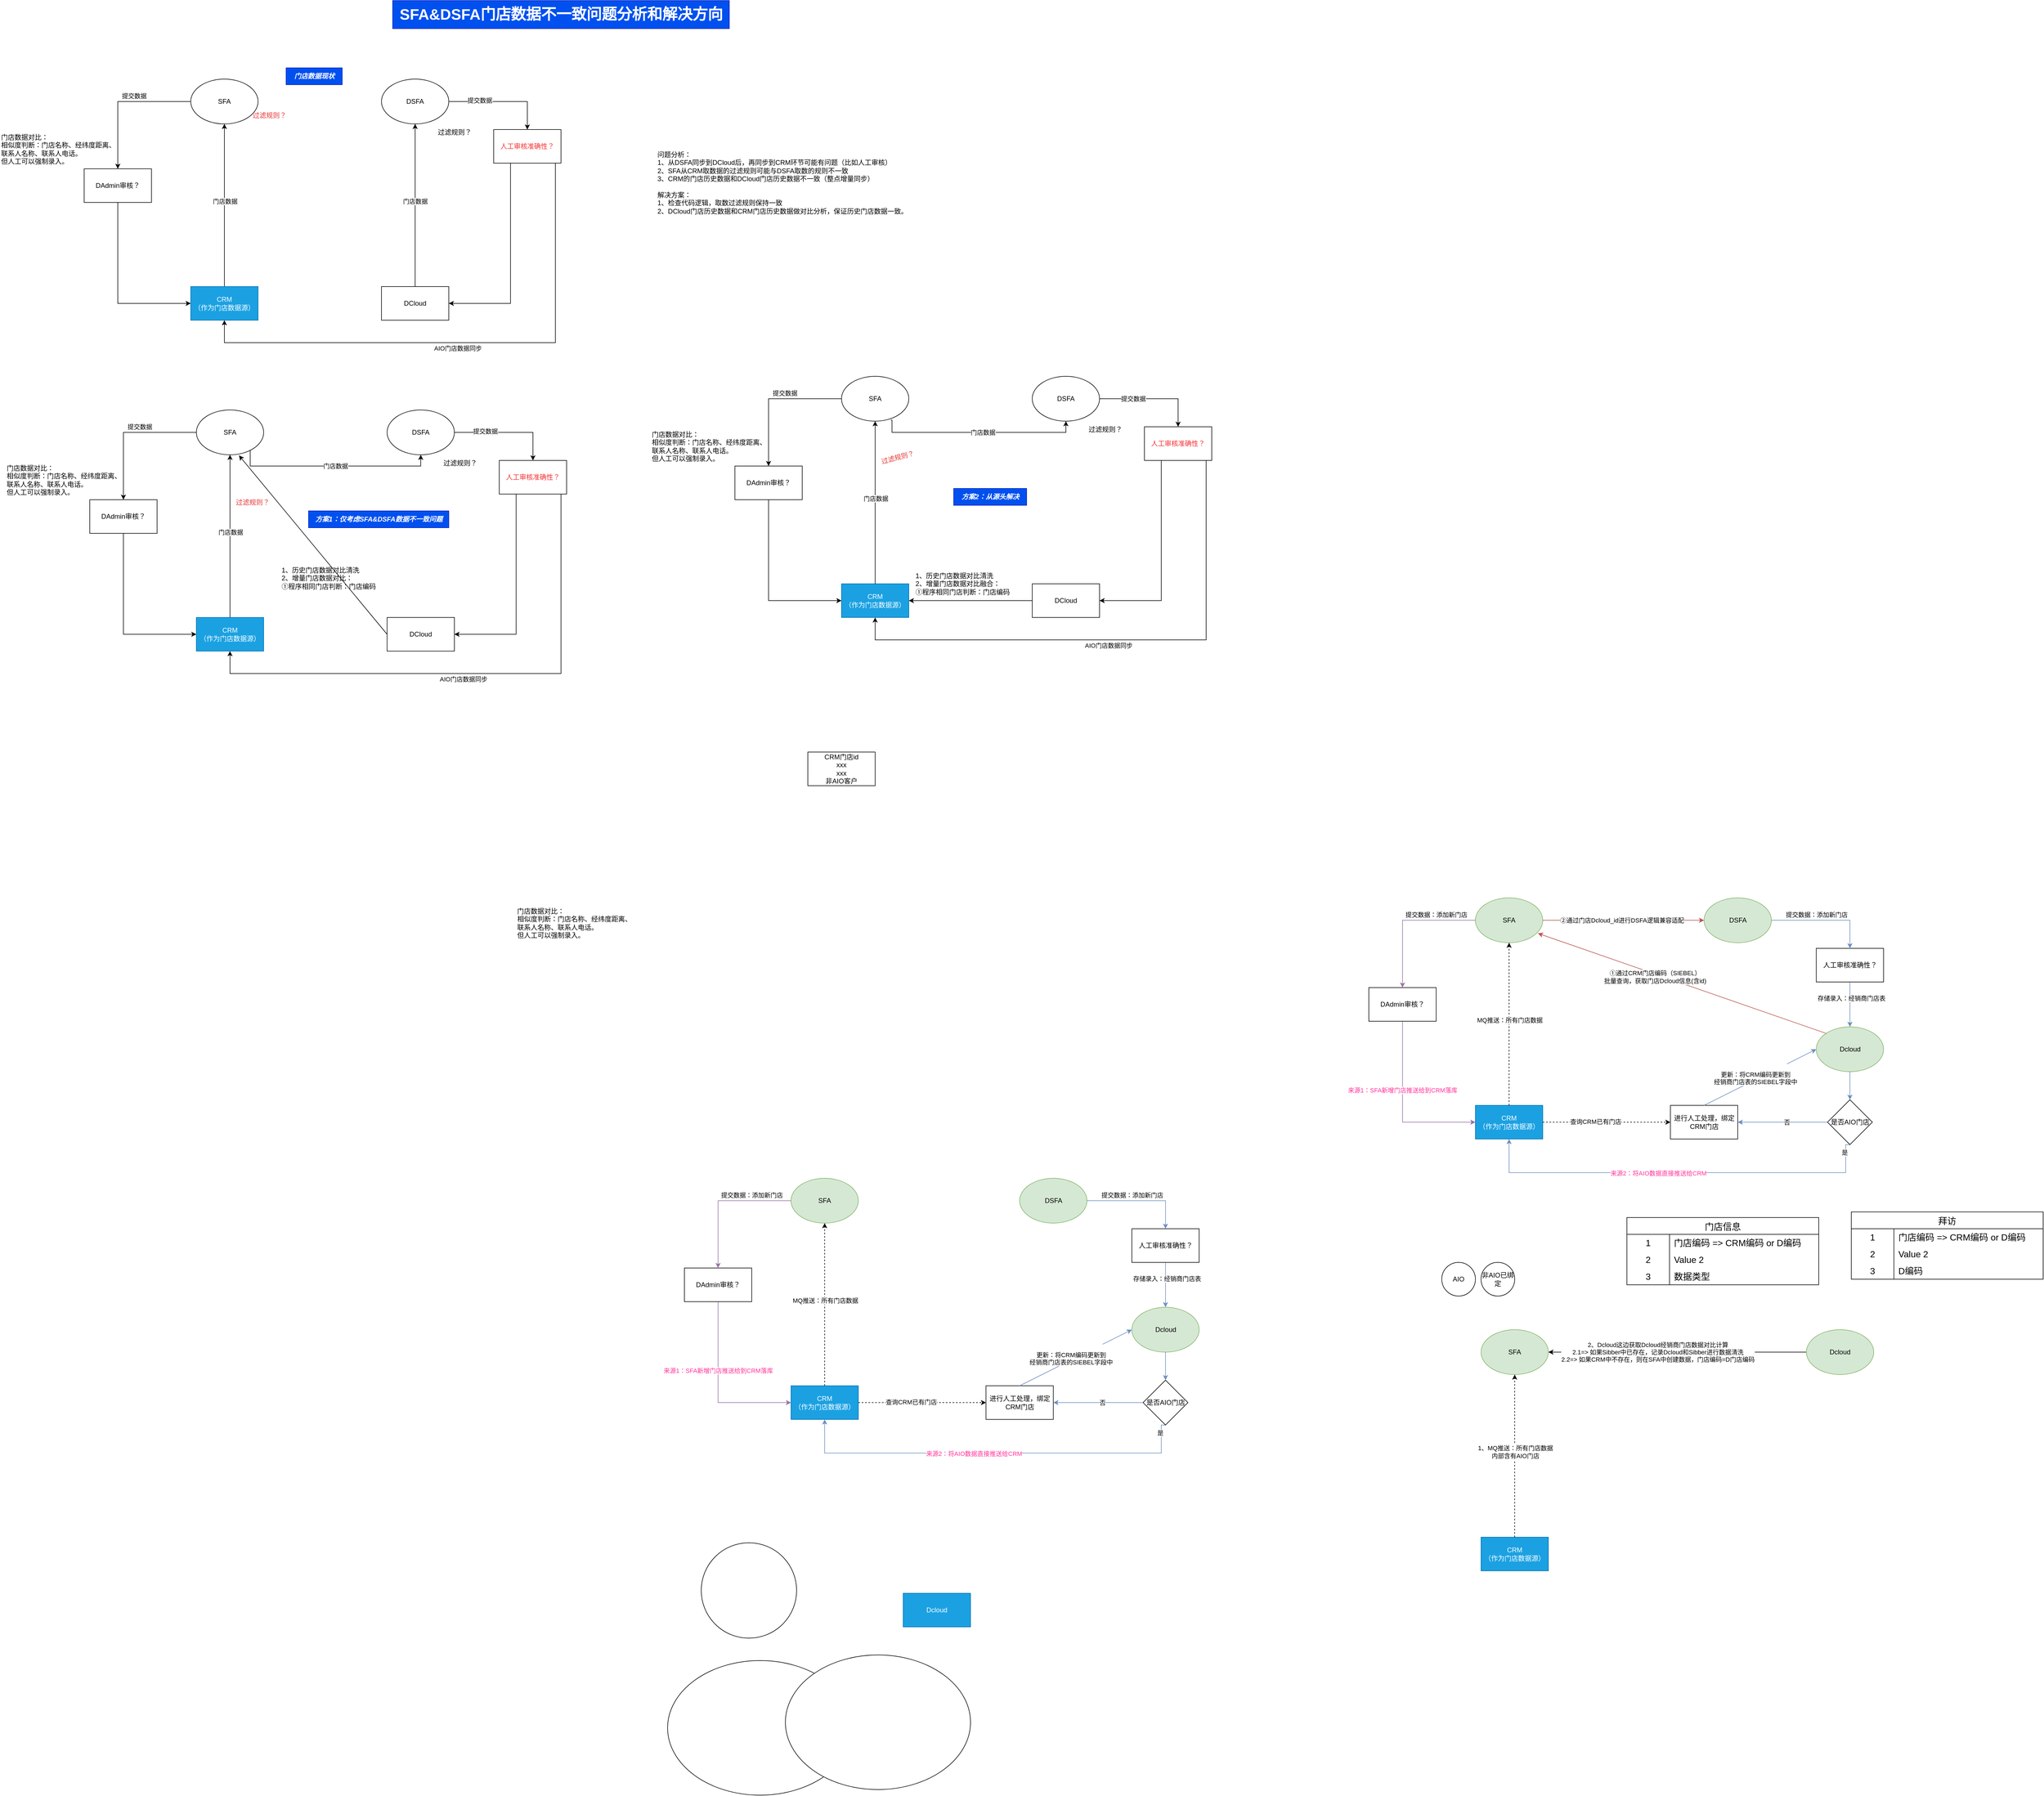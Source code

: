 <mxfile version="24.0.2" type="github">
  <diagram name="第 1 页" id="RO5kYW5fK8XiHU3vcQLe">
    <mxGraphModel dx="1488" dy="652" grid="1" gridSize="10" guides="1" tooltips="1" connect="1" arrows="1" fold="1" page="0" pageScale="1" pageWidth="827" pageHeight="1169" math="0" shadow="0">
      <root>
        <mxCell id="0" />
        <mxCell id="1" parent="0" />
        <mxCell id="vKrL2neQ8UD7JmGcQ8LC-5" style="edgeStyle=orthogonalEdgeStyle;rounded=0;orthogonalLoop=1;jettySize=auto;html=1;exitX=0.5;exitY=0;exitDx=0;exitDy=0;entryX=0.5;entryY=1;entryDx=0;entryDy=0;" parent="1" source="vKrL2neQ8UD7JmGcQ8LC-1" target="vKrL2neQ8UD7JmGcQ8LC-3" edge="1">
          <mxGeometry relative="1" as="geometry" />
        </mxCell>
        <mxCell id="vKrL2neQ8UD7JmGcQ8LC-6" value="门店数据" style="edgeLabel;html=1;align=center;verticalAlign=middle;resizable=0;points=[];" parent="vKrL2neQ8UD7JmGcQ8LC-5" vertex="1" connectable="0">
          <mxGeometry x="0.05" y="-1" relative="1" as="geometry">
            <mxPoint as="offset" />
          </mxGeometry>
        </mxCell>
        <mxCell id="vKrL2neQ8UD7JmGcQ8LC-1" value="CRM&lt;br&gt;（作为门店数据源）" style="rounded=0;whiteSpace=wrap;html=1;fillColor=#1ba1e2;strokeColor=#006EAF;fontColor=#ffffff;" parent="1" vertex="1">
          <mxGeometry x="290" y="630" width="120" height="60" as="geometry" />
        </mxCell>
        <mxCell id="vKrL2neQ8UD7JmGcQ8LC-7" style="edgeStyle=orthogonalEdgeStyle;rounded=0;orthogonalLoop=1;jettySize=auto;html=1;entryX=0.5;entryY=1;entryDx=0;entryDy=0;exitX=0.5;exitY=0;exitDx=0;exitDy=0;" parent="1" source="vKrL2neQ8UD7JmGcQ8LC-2" target="vKrL2neQ8UD7JmGcQ8LC-4" edge="1">
          <mxGeometry relative="1" as="geometry">
            <mxPoint x="300" y="400" as="sourcePoint" />
          </mxGeometry>
        </mxCell>
        <mxCell id="vKrL2neQ8UD7JmGcQ8LC-8" value="门店数据" style="edgeLabel;html=1;align=center;verticalAlign=middle;resizable=0;points=[];" parent="vKrL2neQ8UD7JmGcQ8LC-7" vertex="1" connectable="0">
          <mxGeometry x="0.05" relative="1" as="geometry">
            <mxPoint as="offset" />
          </mxGeometry>
        </mxCell>
        <mxCell id="vKrL2neQ8UD7JmGcQ8LC-2" value="DCloud" style="rounded=0;whiteSpace=wrap;html=1;" parent="1" vertex="1">
          <mxGeometry x="630" y="630" width="120" height="60" as="geometry" />
        </mxCell>
        <mxCell id="vKrL2neQ8UD7JmGcQ8LC-19" style="edgeStyle=orthogonalEdgeStyle;rounded=0;orthogonalLoop=1;jettySize=auto;html=1;exitX=0;exitY=0.5;exitDx=0;exitDy=0;entryX=0.5;entryY=0;entryDx=0;entryDy=0;" parent="1" source="vKrL2neQ8UD7JmGcQ8LC-3" target="vKrL2neQ8UD7JmGcQ8LC-18" edge="1">
          <mxGeometry relative="1" as="geometry" />
        </mxCell>
        <mxCell id="vKrL2neQ8UD7JmGcQ8LC-21" value="提交数据" style="edgeLabel;html=1;align=center;verticalAlign=middle;resizable=0;points=[];" parent="vKrL2neQ8UD7JmGcQ8LC-19" vertex="1" connectable="0">
          <mxGeometry x="0.024" y="-3" relative="1" as="geometry">
            <mxPoint x="27" y="-7" as="offset" />
          </mxGeometry>
        </mxCell>
        <mxCell id="vKrL2neQ8UD7JmGcQ8LC-3" value="SFA" style="ellipse;whiteSpace=wrap;html=1;" parent="1" vertex="1">
          <mxGeometry x="290" y="260" width="120" height="80" as="geometry" />
        </mxCell>
        <mxCell id="vKrL2neQ8UD7JmGcQ8LC-22" style="edgeStyle=orthogonalEdgeStyle;rounded=0;orthogonalLoop=1;jettySize=auto;html=1;exitX=1;exitY=0.5;exitDx=0;exitDy=0;entryX=0.5;entryY=0;entryDx=0;entryDy=0;" parent="1" source="vKrL2neQ8UD7JmGcQ8LC-4" target="vKrL2neQ8UD7JmGcQ8LC-15" edge="1">
          <mxGeometry relative="1" as="geometry" />
        </mxCell>
        <mxCell id="vKrL2neQ8UD7JmGcQ8LC-25" value="提交数据" style="edgeLabel;html=1;align=center;verticalAlign=middle;resizable=0;points=[];" parent="vKrL2neQ8UD7JmGcQ8LC-22" vertex="1" connectable="0">
          <mxGeometry x="-0.421" y="2" relative="1" as="geometry">
            <mxPoint as="offset" />
          </mxGeometry>
        </mxCell>
        <mxCell id="vKrL2neQ8UD7JmGcQ8LC-4" value="DSFA" style="ellipse;whiteSpace=wrap;html=1;" parent="1" vertex="1">
          <mxGeometry x="630" y="260" width="120" height="80" as="geometry" />
        </mxCell>
        <mxCell id="vKrL2neQ8UD7JmGcQ8LC-11" value="过滤规则？" style="text;html=1;align=center;verticalAlign=middle;resizable=0;points=[];autosize=1;strokeColor=none;fillColor=none;fontColor=#e63333;" parent="1" vertex="1">
          <mxGeometry x="390" y="310" width="80" height="30" as="geometry" />
        </mxCell>
        <mxCell id="vKrL2neQ8UD7JmGcQ8LC-13" value="过滤规则？" style="text;html=1;align=center;verticalAlign=middle;resizable=0;points=[];autosize=1;strokeColor=none;fillColor=none;" parent="1" vertex="1">
          <mxGeometry x="720" y="340" width="80" height="30" as="geometry" />
        </mxCell>
        <mxCell id="vKrL2neQ8UD7JmGcQ8LC-23" style="edgeStyle=orthogonalEdgeStyle;rounded=0;orthogonalLoop=1;jettySize=auto;html=1;exitX=0.25;exitY=1;exitDx=0;exitDy=0;entryX=1;entryY=0.5;entryDx=0;entryDy=0;" parent="1" source="vKrL2neQ8UD7JmGcQ8LC-15" target="vKrL2neQ8UD7JmGcQ8LC-2" edge="1">
          <mxGeometry relative="1" as="geometry" />
        </mxCell>
        <mxCell id="vKrL2neQ8UD7JmGcQ8LC-24" style="edgeStyle=orthogonalEdgeStyle;rounded=0;orthogonalLoop=1;jettySize=auto;html=1;exitX=0.5;exitY=1;exitDx=0;exitDy=0;entryX=0.5;entryY=1;entryDx=0;entryDy=0;" parent="1" source="vKrL2neQ8UD7JmGcQ8LC-15" target="vKrL2neQ8UD7JmGcQ8LC-1" edge="1">
          <mxGeometry relative="1" as="geometry">
            <Array as="points">
              <mxPoint x="940" y="730" />
              <mxPoint x="350" y="730" />
            </Array>
          </mxGeometry>
        </mxCell>
        <mxCell id="vKrL2neQ8UD7JmGcQ8LC-27" value="AIO门店数据同步" style="edgeLabel;html=1;align=center;verticalAlign=middle;resizable=0;points=[];" parent="vKrL2neQ8UD7JmGcQ8LC-24" vertex="1" connectable="0">
          <mxGeometry x="0.057" y="-1" relative="1" as="geometry">
            <mxPoint x="-16" y="11" as="offset" />
          </mxGeometry>
        </mxCell>
        <mxCell id="vKrL2neQ8UD7JmGcQ8LC-15" value="人工审核准确性？" style="rounded=0;whiteSpace=wrap;html=1;fontColor=#f42f2f;" parent="1" vertex="1">
          <mxGeometry x="830" y="350" width="120" height="60" as="geometry" />
        </mxCell>
        <mxCell id="vKrL2neQ8UD7JmGcQ8LC-20" style="edgeStyle=orthogonalEdgeStyle;rounded=0;orthogonalLoop=1;jettySize=auto;html=1;exitX=0.5;exitY=1;exitDx=0;exitDy=0;entryX=0;entryY=0.5;entryDx=0;entryDy=0;" parent="1" source="vKrL2neQ8UD7JmGcQ8LC-18" target="vKrL2neQ8UD7JmGcQ8LC-1" edge="1">
          <mxGeometry relative="1" as="geometry" />
        </mxCell>
        <mxCell id="vKrL2neQ8UD7JmGcQ8LC-18" value="DAdmin审核？" style="whiteSpace=wrap;html=1;" parent="1" vertex="1">
          <mxGeometry x="100" y="420" width="120" height="60" as="geometry" />
        </mxCell>
        <mxCell id="vKrL2neQ8UD7JmGcQ8LC-26" value="问题分析：&lt;br&gt;1、从DSFA同步到DCloud后，再同步到CRM环节可能有问题（比如人工审核）&lt;br&gt;2、SFA从CRM取数据的过滤规则可能与DSFA取数的规则不一致&lt;br&gt;3、CRM的门店历史数据和DCloud门店历史数据不一致（整点增量同步）&lt;br&gt;&lt;br&gt;解决方案：&lt;br&gt;1、检查代码逻辑，取数过滤规则保持一致&lt;br&gt;2、DCloud门店历史数据和CRM门店历史数据做对比分析，保证历史门店数据一致。" style="text;html=1;align=left;verticalAlign=middle;resizable=0;points=[];autosize=1;strokeColor=none;fillColor=none;" parent="1" vertex="1">
          <mxGeometry x="1120" y="380" width="470" height="130" as="geometry" />
        </mxCell>
        <mxCell id="vKrL2neQ8UD7JmGcQ8LC-31" value="门店数据对比：&lt;br&gt;相似度判断：门店名称、经纬度距离、&lt;br&gt;联系人名称、联系人电话。&lt;br&gt;但人工可以强制录入。" style="text;html=1;align=left;verticalAlign=middle;resizable=0;points=[];autosize=1;strokeColor=none;fillColor=none;" parent="1" vertex="1">
          <mxGeometry x="-50" y="350" width="230" height="70" as="geometry" />
        </mxCell>
        <mxCell id="vKrL2neQ8UD7JmGcQ8LC-77" style="edgeStyle=orthogonalEdgeStyle;rounded=0;orthogonalLoop=1;jettySize=auto;html=1;exitX=0.5;exitY=0;exitDx=0;exitDy=0;entryX=0.5;entryY=1;entryDx=0;entryDy=0;" parent="1" source="vKrL2neQ8UD7JmGcQ8LC-79" target="vKrL2neQ8UD7JmGcQ8LC-86" edge="1">
          <mxGeometry relative="1" as="geometry" />
        </mxCell>
        <mxCell id="vKrL2neQ8UD7JmGcQ8LC-78" value="门店数据" style="edgeLabel;html=1;align=center;verticalAlign=middle;resizable=0;points=[];" parent="vKrL2neQ8UD7JmGcQ8LC-77" vertex="1" connectable="0">
          <mxGeometry x="0.05" y="-1" relative="1" as="geometry">
            <mxPoint as="offset" />
          </mxGeometry>
        </mxCell>
        <mxCell id="vKrL2neQ8UD7JmGcQ8LC-79" value="CRM&lt;br&gt;（作为门店数据源）" style="rounded=0;whiteSpace=wrap;html=1;fillColor=#1ba1e2;strokeColor=#006EAF;fontColor=#ffffff;" parent="1" vertex="1">
          <mxGeometry x="300" y="1220" width="120" height="60" as="geometry" />
        </mxCell>
        <mxCell id="vKrL2neQ8UD7JmGcQ8LC-80" style="edgeStyle=orthogonalEdgeStyle;rounded=0;orthogonalLoop=1;jettySize=auto;html=1;entryX=0.5;entryY=1;entryDx=0;entryDy=0;exitX=1;exitY=1;exitDx=0;exitDy=0;" parent="1" source="vKrL2neQ8UD7JmGcQ8LC-86" target="vKrL2neQ8UD7JmGcQ8LC-89" edge="1">
          <mxGeometry relative="1" as="geometry">
            <mxPoint x="360" y="1010" as="sourcePoint" />
            <Array as="points">
              <mxPoint x="396" y="918" />
              <mxPoint x="396" y="950" />
              <mxPoint x="700" y="950" />
            </Array>
          </mxGeometry>
        </mxCell>
        <mxCell id="vKrL2neQ8UD7JmGcQ8LC-81" value="门店数据" style="edgeLabel;html=1;align=center;verticalAlign=middle;resizable=0;points=[];" parent="vKrL2neQ8UD7JmGcQ8LC-80" vertex="1" connectable="0">
          <mxGeometry x="0.05" relative="1" as="geometry">
            <mxPoint as="offset" />
          </mxGeometry>
        </mxCell>
        <mxCell id="vKrL2neQ8UD7JmGcQ8LC-82" style="rounded=0;orthogonalLoop=1;jettySize=auto;html=1;exitX=0;exitY=0.5;exitDx=0;exitDy=0;entryX=0.633;entryY=1.013;entryDx=0;entryDy=0;entryPerimeter=0;" parent="1" source="vKrL2neQ8UD7JmGcQ8LC-83" target="vKrL2neQ8UD7JmGcQ8LC-86" edge="1">
          <mxGeometry relative="1" as="geometry">
            <mxPoint x="420" y="1250" as="targetPoint" />
          </mxGeometry>
        </mxCell>
        <mxCell id="vKrL2neQ8UD7JmGcQ8LC-83" value="DCloud" style="rounded=0;whiteSpace=wrap;html=1;" parent="1" vertex="1">
          <mxGeometry x="640" y="1220" width="120" height="60" as="geometry" />
        </mxCell>
        <mxCell id="vKrL2neQ8UD7JmGcQ8LC-84" style="edgeStyle=orthogonalEdgeStyle;rounded=0;orthogonalLoop=1;jettySize=auto;html=1;exitX=0;exitY=0.5;exitDx=0;exitDy=0;entryX=0.5;entryY=0;entryDx=0;entryDy=0;" parent="1" source="vKrL2neQ8UD7JmGcQ8LC-86" target="vKrL2neQ8UD7JmGcQ8LC-97" edge="1">
          <mxGeometry relative="1" as="geometry" />
        </mxCell>
        <mxCell id="vKrL2neQ8UD7JmGcQ8LC-85" value="提交数据" style="edgeLabel;html=1;align=center;verticalAlign=middle;resizable=0;points=[];" parent="vKrL2neQ8UD7JmGcQ8LC-84" vertex="1" connectable="0">
          <mxGeometry x="0.024" y="-3" relative="1" as="geometry">
            <mxPoint x="27" y="-7" as="offset" />
          </mxGeometry>
        </mxCell>
        <mxCell id="vKrL2neQ8UD7JmGcQ8LC-86" value="SFA" style="ellipse;whiteSpace=wrap;html=1;" parent="1" vertex="1">
          <mxGeometry x="300" y="850" width="120" height="80" as="geometry" />
        </mxCell>
        <mxCell id="vKrL2neQ8UD7JmGcQ8LC-87" style="edgeStyle=orthogonalEdgeStyle;rounded=0;orthogonalLoop=1;jettySize=auto;html=1;exitX=1;exitY=0.5;exitDx=0;exitDy=0;entryX=0.5;entryY=0;entryDx=0;entryDy=0;" parent="1" source="vKrL2neQ8UD7JmGcQ8LC-89" target="vKrL2neQ8UD7JmGcQ8LC-95" edge="1">
          <mxGeometry relative="1" as="geometry" />
        </mxCell>
        <mxCell id="vKrL2neQ8UD7JmGcQ8LC-88" value="提交数据" style="edgeLabel;html=1;align=center;verticalAlign=middle;resizable=0;points=[];" parent="vKrL2neQ8UD7JmGcQ8LC-87" vertex="1" connectable="0">
          <mxGeometry x="-0.421" y="2" relative="1" as="geometry">
            <mxPoint as="offset" />
          </mxGeometry>
        </mxCell>
        <mxCell id="vKrL2neQ8UD7JmGcQ8LC-89" value="DSFA" style="ellipse;whiteSpace=wrap;html=1;" parent="1" vertex="1">
          <mxGeometry x="640" y="850" width="120" height="80" as="geometry" />
        </mxCell>
        <mxCell id="vKrL2neQ8UD7JmGcQ8LC-90" value="过滤规则？" style="text;html=1;align=center;verticalAlign=middle;resizable=0;points=[];autosize=1;strokeColor=none;fillColor=none;fontColor=#e63333;" parent="1" vertex="1">
          <mxGeometry x="360" y="1000" width="80" height="30" as="geometry" />
        </mxCell>
        <mxCell id="vKrL2neQ8UD7JmGcQ8LC-91" value="过滤规则？" style="text;html=1;align=center;verticalAlign=middle;resizable=0;points=[];autosize=1;strokeColor=none;fillColor=none;" parent="1" vertex="1">
          <mxGeometry x="730" y="930" width="80" height="30" as="geometry" />
        </mxCell>
        <mxCell id="vKrL2neQ8UD7JmGcQ8LC-92" style="edgeStyle=orthogonalEdgeStyle;rounded=0;orthogonalLoop=1;jettySize=auto;html=1;exitX=0.25;exitY=1;exitDx=0;exitDy=0;entryX=1;entryY=0.5;entryDx=0;entryDy=0;" parent="1" source="vKrL2neQ8UD7JmGcQ8LC-95" target="vKrL2neQ8UD7JmGcQ8LC-83" edge="1">
          <mxGeometry relative="1" as="geometry" />
        </mxCell>
        <mxCell id="vKrL2neQ8UD7JmGcQ8LC-93" style="edgeStyle=orthogonalEdgeStyle;rounded=0;orthogonalLoop=1;jettySize=auto;html=1;exitX=0.5;exitY=1;exitDx=0;exitDy=0;entryX=0.5;entryY=1;entryDx=0;entryDy=0;" parent="1" source="vKrL2neQ8UD7JmGcQ8LC-95" target="vKrL2neQ8UD7JmGcQ8LC-79" edge="1">
          <mxGeometry relative="1" as="geometry">
            <Array as="points">
              <mxPoint x="950" y="1320" />
              <mxPoint x="360" y="1320" />
            </Array>
          </mxGeometry>
        </mxCell>
        <mxCell id="vKrL2neQ8UD7JmGcQ8LC-94" value="AIO门店数据同步" style="edgeLabel;html=1;align=center;verticalAlign=middle;resizable=0;points=[];" parent="vKrL2neQ8UD7JmGcQ8LC-93" vertex="1" connectable="0">
          <mxGeometry x="0.057" y="-1" relative="1" as="geometry">
            <mxPoint x="-16" y="11" as="offset" />
          </mxGeometry>
        </mxCell>
        <mxCell id="vKrL2neQ8UD7JmGcQ8LC-95" value="人工审核准确性？" style="rounded=0;whiteSpace=wrap;html=1;fontColor=#f42f2f;" parent="1" vertex="1">
          <mxGeometry x="840" y="940" width="120" height="60" as="geometry" />
        </mxCell>
        <mxCell id="vKrL2neQ8UD7JmGcQ8LC-96" style="edgeStyle=orthogonalEdgeStyle;rounded=0;orthogonalLoop=1;jettySize=auto;html=1;exitX=0.5;exitY=1;exitDx=0;exitDy=0;entryX=0;entryY=0.5;entryDx=0;entryDy=0;" parent="1" source="vKrL2neQ8UD7JmGcQ8LC-97" target="vKrL2neQ8UD7JmGcQ8LC-79" edge="1">
          <mxGeometry relative="1" as="geometry" />
        </mxCell>
        <mxCell id="vKrL2neQ8UD7JmGcQ8LC-97" value="DAdmin审核？" style="whiteSpace=wrap;html=1;" parent="1" vertex="1">
          <mxGeometry x="110" y="1010" width="120" height="60" as="geometry" />
        </mxCell>
        <mxCell id="vKrL2neQ8UD7JmGcQ8LC-98" value="1、历史门店数据对比清洗&lt;br&gt;2、增量门店数据对比：&lt;br&gt;①程序相同门店判断：门店编码" style="text;html=1;align=left;verticalAlign=middle;resizable=0;points=[];autosize=1;strokeColor=none;fillColor=none;" parent="1" vertex="1">
          <mxGeometry x="450" y="1120" width="190" height="60" as="geometry" />
        </mxCell>
        <mxCell id="vKrL2neQ8UD7JmGcQ8LC-99" value="门店数据对比：&lt;br&gt;相似度判断：门店名称、经纬度距离、&lt;br&gt;联系人名称、联系人电话。&lt;br&gt;但人工可以强制录入。" style="text;html=1;align=left;verticalAlign=middle;resizable=0;points=[];autosize=1;strokeColor=none;fillColor=none;" parent="1" vertex="1">
          <mxGeometry x="-40" y="940" width="230" height="70" as="geometry" />
        </mxCell>
        <mxCell id="vKrL2neQ8UD7JmGcQ8LC-100" value="门店数据现状" style="text;html=1;align=center;verticalAlign=middle;resizable=0;points=[];autosize=1;strokeColor=#001DBC;fillColor=#0050ef;fontStyle=3;fontColor=#ffffff;" parent="1" vertex="1">
          <mxGeometry x="460" y="240" width="100" height="30" as="geometry" />
        </mxCell>
        <mxCell id="vKrL2neQ8UD7JmGcQ8LC-101" value="方案1：仅考虑SFA&amp;amp;DSFA数据不一致问题" style="text;html=1;align=center;verticalAlign=middle;resizable=0;points=[];autosize=1;strokeColor=#001DBC;fillColor=#0050ef;fontStyle=3;fontColor=#ffffff;" parent="1" vertex="1">
          <mxGeometry x="500" y="1030" width="250" height="30" as="geometry" />
        </mxCell>
        <mxCell id="vKrL2neQ8UD7JmGcQ8LC-126" value="SFA&amp;amp;DSFA门店数据不一致问题分析和解决方向" style="text;html=1;align=center;verticalAlign=middle;resizable=0;points=[];autosize=1;strokeColor=#001DBC;fillColor=#0050ef;fontStyle=1;fontSize=27;fontColor=#ffffff;" parent="1" vertex="1">
          <mxGeometry x="650" y="120" width="600" height="50" as="geometry" />
        </mxCell>
        <mxCell id="QUmFPTkLFgNITAHP_qqm-2" value="" style="group" parent="1" vertex="1" connectable="0">
          <mxGeometry x="1110" y="790" width="1000" height="890" as="geometry" />
        </mxCell>
        <mxCell id="vKrL2neQ8UD7JmGcQ8LC-104" value="CRM&lt;br&gt;（作为门店数据源）" style="rounded=0;whiteSpace=wrap;html=1;fillColor=#1ba1e2;strokeColor=#006EAF;fontColor=#ffffff;" parent="QUmFPTkLFgNITAHP_qqm-2" vertex="1">
          <mxGeometry x="340" y="370" width="120" height="60" as="geometry" />
        </mxCell>
        <mxCell id="vKrL2neQ8UD7JmGcQ8LC-107" style="rounded=0;orthogonalLoop=1;jettySize=auto;html=1;exitX=0;exitY=0.5;exitDx=0;exitDy=0;entryX=1;entryY=0.5;entryDx=0;entryDy=0;" parent="QUmFPTkLFgNITAHP_qqm-2" source="vKrL2neQ8UD7JmGcQ8LC-108" target="vKrL2neQ8UD7JmGcQ8LC-104" edge="1">
          <mxGeometry relative="1" as="geometry">
            <mxPoint x="460" y="400" as="targetPoint" />
          </mxGeometry>
        </mxCell>
        <mxCell id="vKrL2neQ8UD7JmGcQ8LC-108" value="DCloud" style="rounded=0;whiteSpace=wrap;html=1;" parent="QUmFPTkLFgNITAHP_qqm-2" vertex="1">
          <mxGeometry x="680" y="370" width="120" height="60" as="geometry" />
        </mxCell>
        <mxCell id="vKrL2neQ8UD7JmGcQ8LC-111" value="SFA" style="ellipse;whiteSpace=wrap;html=1;" parent="QUmFPTkLFgNITAHP_qqm-2" vertex="1">
          <mxGeometry x="340" width="120" height="80" as="geometry" />
        </mxCell>
        <mxCell id="vKrL2neQ8UD7JmGcQ8LC-102" style="edgeStyle=orthogonalEdgeStyle;rounded=0;orthogonalLoop=1;jettySize=auto;html=1;exitX=0.5;exitY=0;exitDx=0;exitDy=0;entryX=0.5;entryY=1;entryDx=0;entryDy=0;" parent="QUmFPTkLFgNITAHP_qqm-2" source="vKrL2neQ8UD7JmGcQ8LC-104" target="vKrL2neQ8UD7JmGcQ8LC-111" edge="1">
          <mxGeometry relative="1" as="geometry" />
        </mxCell>
        <mxCell id="vKrL2neQ8UD7JmGcQ8LC-103" value="门店数据" style="edgeLabel;html=1;align=center;verticalAlign=middle;resizable=0;points=[];" parent="vKrL2neQ8UD7JmGcQ8LC-102" vertex="1" connectable="0">
          <mxGeometry x="0.05" y="-1" relative="1" as="geometry">
            <mxPoint as="offset" />
          </mxGeometry>
        </mxCell>
        <mxCell id="vKrL2neQ8UD7JmGcQ8LC-114" value="DSFA" style="ellipse;whiteSpace=wrap;html=1;" parent="QUmFPTkLFgNITAHP_qqm-2" vertex="1">
          <mxGeometry x="680" width="120" height="80" as="geometry" />
        </mxCell>
        <mxCell id="vKrL2neQ8UD7JmGcQ8LC-105" style="edgeStyle=orthogonalEdgeStyle;rounded=0;orthogonalLoop=1;jettySize=auto;html=1;entryX=0.5;entryY=1;entryDx=0;entryDy=0;exitX=0.733;exitY=0.975;exitDx=0;exitDy=0;exitPerimeter=0;" parent="QUmFPTkLFgNITAHP_qqm-2" source="vKrL2neQ8UD7JmGcQ8LC-111" target="vKrL2neQ8UD7JmGcQ8LC-114" edge="1">
          <mxGeometry relative="1" as="geometry">
            <mxPoint x="400" y="160" as="sourcePoint" />
            <Array as="points">
              <mxPoint x="430" y="78" />
              <mxPoint x="430" y="100" />
              <mxPoint x="740" y="100" />
            </Array>
          </mxGeometry>
        </mxCell>
        <mxCell id="vKrL2neQ8UD7JmGcQ8LC-106" value="门店数据" style="edgeLabel;html=1;align=center;verticalAlign=middle;resizable=0;points=[];" parent="vKrL2neQ8UD7JmGcQ8LC-105" vertex="1" connectable="0">
          <mxGeometry x="0.05" relative="1" as="geometry">
            <mxPoint as="offset" />
          </mxGeometry>
        </mxCell>
        <mxCell id="vKrL2neQ8UD7JmGcQ8LC-115" value="过滤规则？" style="text;html=1;align=center;verticalAlign=middle;resizable=0;points=[];autosize=1;strokeColor=none;fillColor=none;fontColor=#e63333;rotation=-15;" parent="QUmFPTkLFgNITAHP_qqm-2" vertex="1">
          <mxGeometry x="400" y="130" width="80" height="30" as="geometry" />
        </mxCell>
        <mxCell id="vKrL2neQ8UD7JmGcQ8LC-116" value="过滤规则？" style="text;html=1;align=center;verticalAlign=middle;resizable=0;points=[];autosize=1;strokeColor=none;fillColor=none;" parent="QUmFPTkLFgNITAHP_qqm-2" vertex="1">
          <mxGeometry x="770" y="80" width="80" height="30" as="geometry" />
        </mxCell>
        <mxCell id="vKrL2neQ8UD7JmGcQ8LC-117" style="edgeStyle=orthogonalEdgeStyle;rounded=0;orthogonalLoop=1;jettySize=auto;html=1;exitX=0.25;exitY=1;exitDx=0;exitDy=0;entryX=1;entryY=0.5;entryDx=0;entryDy=0;" parent="QUmFPTkLFgNITAHP_qqm-2" source="vKrL2neQ8UD7JmGcQ8LC-120" target="vKrL2neQ8UD7JmGcQ8LC-108" edge="1">
          <mxGeometry relative="1" as="geometry" />
        </mxCell>
        <mxCell id="vKrL2neQ8UD7JmGcQ8LC-118" style="edgeStyle=orthogonalEdgeStyle;rounded=0;orthogonalLoop=1;jettySize=auto;html=1;exitX=0.5;exitY=1;exitDx=0;exitDy=0;entryX=0.5;entryY=1;entryDx=0;entryDy=0;" parent="QUmFPTkLFgNITAHP_qqm-2" source="vKrL2neQ8UD7JmGcQ8LC-120" target="vKrL2neQ8UD7JmGcQ8LC-104" edge="1">
          <mxGeometry relative="1" as="geometry">
            <Array as="points">
              <mxPoint x="990" y="470" />
              <mxPoint x="400" y="470" />
            </Array>
          </mxGeometry>
        </mxCell>
        <mxCell id="vKrL2neQ8UD7JmGcQ8LC-119" value="AIO门店数据同步" style="edgeLabel;html=1;align=center;verticalAlign=middle;resizable=0;points=[];" parent="vKrL2neQ8UD7JmGcQ8LC-118" vertex="1" connectable="0">
          <mxGeometry x="0.057" y="-1" relative="1" as="geometry">
            <mxPoint x="-16" y="11" as="offset" />
          </mxGeometry>
        </mxCell>
        <mxCell id="vKrL2neQ8UD7JmGcQ8LC-120" value="人工审核准确性？" style="rounded=0;whiteSpace=wrap;html=1;fontColor=#f42f2f;" parent="QUmFPTkLFgNITAHP_qqm-2" vertex="1">
          <mxGeometry x="880" y="90" width="120" height="60" as="geometry" />
        </mxCell>
        <mxCell id="vKrL2neQ8UD7JmGcQ8LC-112" style="edgeStyle=orthogonalEdgeStyle;rounded=0;orthogonalLoop=1;jettySize=auto;html=1;exitX=1;exitY=0.5;exitDx=0;exitDy=0;entryX=0.5;entryY=0;entryDx=0;entryDy=0;" parent="QUmFPTkLFgNITAHP_qqm-2" source="vKrL2neQ8UD7JmGcQ8LC-114" target="vKrL2neQ8UD7JmGcQ8LC-120" edge="1">
          <mxGeometry relative="1" as="geometry" />
        </mxCell>
        <mxCell id="vKrL2neQ8UD7JmGcQ8LC-113" value="提交数据" style="edgeLabel;html=1;align=center;verticalAlign=middle;resizable=0;points=[];" parent="vKrL2neQ8UD7JmGcQ8LC-112" vertex="1" connectable="0">
          <mxGeometry x="-0.421" y="2" relative="1" as="geometry">
            <mxPoint x="5" y="2" as="offset" />
          </mxGeometry>
        </mxCell>
        <mxCell id="vKrL2neQ8UD7JmGcQ8LC-121" style="edgeStyle=orthogonalEdgeStyle;rounded=0;orthogonalLoop=1;jettySize=auto;html=1;exitX=0.5;exitY=1;exitDx=0;exitDy=0;entryX=0;entryY=0.5;entryDx=0;entryDy=0;" parent="QUmFPTkLFgNITAHP_qqm-2" source="vKrL2neQ8UD7JmGcQ8LC-122" target="vKrL2neQ8UD7JmGcQ8LC-104" edge="1">
          <mxGeometry relative="1" as="geometry" />
        </mxCell>
        <mxCell id="vKrL2neQ8UD7JmGcQ8LC-122" value="DAdmin审核？" style="whiteSpace=wrap;html=1;" parent="QUmFPTkLFgNITAHP_qqm-2" vertex="1">
          <mxGeometry x="150" y="160" width="120" height="60" as="geometry" />
        </mxCell>
        <mxCell id="vKrL2neQ8UD7JmGcQ8LC-109" style="edgeStyle=orthogonalEdgeStyle;rounded=0;orthogonalLoop=1;jettySize=auto;html=1;exitX=0;exitY=0.5;exitDx=0;exitDy=0;entryX=0.5;entryY=0;entryDx=0;entryDy=0;" parent="QUmFPTkLFgNITAHP_qqm-2" source="vKrL2neQ8UD7JmGcQ8LC-111" target="vKrL2neQ8UD7JmGcQ8LC-122" edge="1">
          <mxGeometry relative="1" as="geometry" />
        </mxCell>
        <mxCell id="vKrL2neQ8UD7JmGcQ8LC-110" value="提交数据" style="edgeLabel;html=1;align=center;verticalAlign=middle;resizable=0;points=[];" parent="vKrL2neQ8UD7JmGcQ8LC-109" vertex="1" connectable="0">
          <mxGeometry x="0.024" y="-3" relative="1" as="geometry">
            <mxPoint x="27" y="-7" as="offset" />
          </mxGeometry>
        </mxCell>
        <mxCell id="vKrL2neQ8UD7JmGcQ8LC-123" value="1、历史门店数据对比清洗&lt;br&gt;2、增量门店数据对比融合：&lt;br&gt;①程序相同门店判断：门店编码" style="text;html=1;align=left;verticalAlign=middle;resizable=0;points=[];autosize=1;strokeColor=none;fillColor=none;" parent="QUmFPTkLFgNITAHP_qqm-2" vertex="1">
          <mxGeometry x="470" y="340" width="190" height="60" as="geometry" />
        </mxCell>
        <mxCell id="vKrL2neQ8UD7JmGcQ8LC-124" value="门店数据对比：&lt;br&gt;相似度判断：门店名称、经纬度距离、&lt;br&gt;联系人名称、联系人电话。&lt;br&gt;但人工可以强制录入。" style="text;html=1;align=left;verticalAlign=middle;resizable=0;points=[];autosize=1;strokeColor=none;fillColor=none;" parent="QUmFPTkLFgNITAHP_qqm-2" vertex="1">
          <mxGeometry y="90" width="230" height="70" as="geometry" />
        </mxCell>
        <mxCell id="vKrL2neQ8UD7JmGcQ8LC-125" value="方案2：从源头解决" style="text;html=1;align=center;verticalAlign=middle;resizable=0;points=[];autosize=1;strokeColor=#001DBC;fillColor=#0050ef;fontStyle=3;fontColor=#ffffff;" parent="QUmFPTkLFgNITAHP_qqm-2" vertex="1">
          <mxGeometry x="540" y="200" width="130" height="30" as="geometry" />
        </mxCell>
        <mxCell id="QUmFPTkLFgNITAHP_qqm-69" value="CRM门店id&lt;br&gt;xxx&lt;br&gt;xxx&lt;br&gt;非AIO客户" style="rounded=0;whiteSpace=wrap;html=1;" parent="QUmFPTkLFgNITAHP_qqm-2" vertex="1">
          <mxGeometry x="280" y="670" width="120" height="60" as="geometry" />
        </mxCell>
        <mxCell id="QUmFPTkLFgNITAHP_qqm-26" value="门店数据对比：&lt;br&gt;相似度判断：门店名称、经纬度距离、&lt;br&gt;联系人名称、联系人电话。&lt;br&gt;但人工可以强制录入。" style="text;html=1;align=left;verticalAlign=middle;resizable=0;points=[];autosize=1;strokeColor=none;fillColor=none;" parent="1" vertex="1">
          <mxGeometry x="870" y="1730" width="230" height="70" as="geometry" />
        </mxCell>
        <mxCell id="QUmFPTkLFgNITAHP_qqm-81" value="" style="group" parent="1" vertex="1" connectable="0">
          <mxGeometry x="2390" y="1720" width="917.55" height="490" as="geometry" />
        </mxCell>
        <mxCell id="QUmFPTkLFgNITAHP_qqm-4" value="CRM&lt;br&gt;（作为门店数据源）" style="rounded=0;whiteSpace=wrap;html=1;fillColor=#1ba1e2;strokeColor=#006EAF;fontColor=#ffffff;" parent="QUmFPTkLFgNITAHP_qqm-81" vertex="1">
          <mxGeometry x="190" y="370" width="120" height="60" as="geometry" />
        </mxCell>
        <mxCell id="QUmFPTkLFgNITAHP_qqm-7" value="SFA" style="ellipse;whiteSpace=wrap;html=1;fillColor=#d5e8d4;strokeColor=#82b366;" parent="QUmFPTkLFgNITAHP_qqm-81" vertex="1">
          <mxGeometry x="190" width="120" height="80" as="geometry" />
        </mxCell>
        <mxCell id="QUmFPTkLFgNITAHP_qqm-8" style="edgeStyle=orthogonalEdgeStyle;rounded=0;orthogonalLoop=1;jettySize=auto;html=1;exitX=0.5;exitY=0;exitDx=0;exitDy=0;entryX=0.5;entryY=1;entryDx=0;entryDy=0;dashed=1;" parent="QUmFPTkLFgNITAHP_qqm-81" source="QUmFPTkLFgNITAHP_qqm-4" target="QUmFPTkLFgNITAHP_qqm-7" edge="1">
          <mxGeometry relative="1" as="geometry" />
        </mxCell>
        <mxCell id="QUmFPTkLFgNITAHP_qqm-9" value="MQ推送：所有门店数据" style="edgeLabel;html=1;align=center;verticalAlign=middle;resizable=0;points=[];" parent="QUmFPTkLFgNITAHP_qqm-8" vertex="1" connectable="0">
          <mxGeometry x="0.05" y="-1" relative="1" as="geometry">
            <mxPoint as="offset" />
          </mxGeometry>
        </mxCell>
        <mxCell id="QUmFPTkLFgNITAHP_qqm-10" value="DSFA" style="ellipse;whiteSpace=wrap;html=1;fillColor=#d5e8d4;strokeColor=#82b366;" parent="QUmFPTkLFgNITAHP_qqm-81" vertex="1">
          <mxGeometry x="597.55" width="120" height="80" as="geometry" />
        </mxCell>
        <mxCell id="QUmFPTkLFgNITAHP_qqm-79" style="edgeStyle=orthogonalEdgeStyle;rounded=0;orthogonalLoop=1;jettySize=auto;html=1;exitX=1;exitY=0.5;exitDx=0;exitDy=0;entryX=0;entryY=0.5;entryDx=0;entryDy=0;fillColor=#f8cecc;strokeColor=#b85450;" parent="QUmFPTkLFgNITAHP_qqm-81" source="QUmFPTkLFgNITAHP_qqm-7" target="QUmFPTkLFgNITAHP_qqm-10" edge="1">
          <mxGeometry relative="1" as="geometry" />
        </mxCell>
        <mxCell id="QUmFPTkLFgNITAHP_qqm-80" value="②通过门店Dcloud_id进行DSFA逻辑兼容适配" style="edgeLabel;html=1;align=center;verticalAlign=middle;resizable=0;points=[];" parent="QUmFPTkLFgNITAHP_qqm-79" vertex="1" connectable="0">
          <mxGeometry x="-0.336" y="1" relative="1" as="geometry">
            <mxPoint x="45" y="1" as="offset" />
          </mxGeometry>
        </mxCell>
        <mxCell id="QUmFPTkLFgNITAHP_qqm-38" style="edgeStyle=orthogonalEdgeStyle;rounded=0;orthogonalLoop=1;jettySize=auto;html=1;exitX=0.5;exitY=1;exitDx=0;exitDy=0;entryX=0.5;entryY=0;entryDx=0;entryDy=0;fontColor=#000000;fillColor=#dae8fc;strokeColor=#6c8ebf;" parent="QUmFPTkLFgNITAHP_qqm-81" source="QUmFPTkLFgNITAHP_qqm-18" edge="1">
          <mxGeometry relative="1" as="geometry">
            <mxPoint x="857.55" y="230" as="targetPoint" />
          </mxGeometry>
        </mxCell>
        <mxCell id="QUmFPTkLFgNITAHP_qqm-50" value="存储录入：经销商门店表" style="edgeLabel;html=1;align=center;verticalAlign=middle;resizable=0;points=[];" parent="QUmFPTkLFgNITAHP_qqm-38" vertex="1" connectable="0">
          <mxGeometry x="-0.292" y="2" relative="1" as="geometry">
            <mxPoint as="offset" />
          </mxGeometry>
        </mxCell>
        <mxCell id="QUmFPTkLFgNITAHP_qqm-18" value="人工审核准确性？" style="rounded=0;whiteSpace=wrap;html=1;fontColor=#000000;" parent="QUmFPTkLFgNITAHP_qqm-81" vertex="1">
          <mxGeometry x="797.55" y="90" width="120" height="60" as="geometry" />
        </mxCell>
        <mxCell id="QUmFPTkLFgNITAHP_qqm-19" style="edgeStyle=orthogonalEdgeStyle;rounded=0;orthogonalLoop=1;jettySize=auto;html=1;exitX=1;exitY=0.5;exitDx=0;exitDy=0;entryX=0.5;entryY=0;entryDx=0;entryDy=0;fontColor=#000000;fillColor=#dae8fc;strokeColor=#6c8ebf;" parent="QUmFPTkLFgNITAHP_qqm-81" source="QUmFPTkLFgNITAHP_qqm-10" target="QUmFPTkLFgNITAHP_qqm-18" edge="1">
          <mxGeometry relative="1" as="geometry" />
        </mxCell>
        <mxCell id="QUmFPTkLFgNITAHP_qqm-20" value="提交数据：添加新门店" style="edgeLabel;html=1;align=center;verticalAlign=middle;resizable=0;points=[];fontColor=#000000;" parent="QUmFPTkLFgNITAHP_qqm-19" vertex="1" connectable="0">
          <mxGeometry x="-0.421" y="2" relative="1" as="geometry">
            <mxPoint x="25" y="-8" as="offset" />
          </mxGeometry>
        </mxCell>
        <mxCell id="QUmFPTkLFgNITAHP_qqm-21" style="edgeStyle=orthogonalEdgeStyle;rounded=0;orthogonalLoop=1;jettySize=auto;html=1;exitX=0.5;exitY=1;exitDx=0;exitDy=0;entryX=0;entryY=0.5;entryDx=0;entryDy=0;fillColor=#e1d5e7;strokeColor=#9673a6;" parent="QUmFPTkLFgNITAHP_qqm-81" source="QUmFPTkLFgNITAHP_qqm-22" target="QUmFPTkLFgNITAHP_qqm-4" edge="1">
          <mxGeometry relative="1" as="geometry" />
        </mxCell>
        <mxCell id="QUmFPTkLFgNITAHP_qqm-49" value="来源1：SFA新增门店推送给到CRM落库" style="edgeLabel;html=1;align=center;verticalAlign=middle;resizable=0;points=[];fontColor=#FF3399;" parent="QUmFPTkLFgNITAHP_qqm-21" vertex="1" connectable="0">
          <mxGeometry x="-0.207" relative="1" as="geometry">
            <mxPoint as="offset" />
          </mxGeometry>
        </mxCell>
        <mxCell id="QUmFPTkLFgNITAHP_qqm-22" value="DAdmin审核？" style="whiteSpace=wrap;html=1;" parent="QUmFPTkLFgNITAHP_qqm-81" vertex="1">
          <mxGeometry y="160" width="120" height="60" as="geometry" />
        </mxCell>
        <mxCell id="QUmFPTkLFgNITAHP_qqm-23" style="edgeStyle=orthogonalEdgeStyle;rounded=0;orthogonalLoop=1;jettySize=auto;html=1;exitX=0;exitY=0.5;exitDx=0;exitDy=0;entryX=0.5;entryY=0;entryDx=0;entryDy=0;fillColor=#e1d5e7;strokeColor=#9673a6;" parent="QUmFPTkLFgNITAHP_qqm-81" source="QUmFPTkLFgNITAHP_qqm-7" target="QUmFPTkLFgNITAHP_qqm-22" edge="1">
          <mxGeometry relative="1" as="geometry" />
        </mxCell>
        <mxCell id="QUmFPTkLFgNITAHP_qqm-28" value="提交数据：添加新门店" style="edgeLabel;html=1;align=center;verticalAlign=middle;resizable=0;points=[];" parent="QUmFPTkLFgNITAHP_qqm-23" vertex="1" connectable="0">
          <mxGeometry x="-0.34" relative="1" as="geometry">
            <mxPoint x="12" y="-10" as="offset" />
          </mxGeometry>
        </mxCell>
        <mxCell id="QUmFPTkLFgNITAHP_qqm-45" style="edgeStyle=orthogonalEdgeStyle;rounded=0;orthogonalLoop=1;jettySize=auto;html=1;exitX=0.5;exitY=1;exitDx=0;exitDy=0;entryX=0.5;entryY=1;entryDx=0;entryDy=0;fillColor=#dae8fc;strokeColor=#6c8ebf;" parent="QUmFPTkLFgNITAHP_qqm-81" source="QUmFPTkLFgNITAHP_qqm-31" target="QUmFPTkLFgNITAHP_qqm-4" edge="1">
          <mxGeometry relative="1" as="geometry">
            <Array as="points">
              <mxPoint x="850" y="490" />
              <mxPoint x="250" y="490" />
            </Array>
          </mxGeometry>
        </mxCell>
        <mxCell id="QUmFPTkLFgNITAHP_qqm-46" value="是" style="edgeLabel;html=1;align=center;verticalAlign=middle;resizable=0;points=[];" parent="QUmFPTkLFgNITAHP_qqm-45" vertex="1" connectable="0">
          <mxGeometry x="-0.94" y="-2" relative="1" as="geometry">
            <mxPoint as="offset" />
          </mxGeometry>
        </mxCell>
        <mxCell id="QUmFPTkLFgNITAHP_qqm-47" value="来源2：将AIO数据直接推送给CRM" style="edgeLabel;html=1;align=center;verticalAlign=middle;resizable=0;points=[];fontColor=#FF3399;" parent="QUmFPTkLFgNITAHP_qqm-45" vertex="1" connectable="0">
          <mxGeometry x="0.091" y="1" relative="1" as="geometry">
            <mxPoint as="offset" />
          </mxGeometry>
        </mxCell>
        <mxCell id="QUmFPTkLFgNITAHP_qqm-31" value="是否AIO门店" style="rhombus;whiteSpace=wrap;html=1;fontColor=#000000;rounded=0;" parent="QUmFPTkLFgNITAHP_qqm-81" vertex="1">
          <mxGeometry x="817.55" y="360" width="80" height="80" as="geometry" />
        </mxCell>
        <mxCell id="QUmFPTkLFgNITAHP_qqm-35" style="edgeStyle=orthogonalEdgeStyle;rounded=0;orthogonalLoop=1;jettySize=auto;html=1;exitX=0.5;exitY=1;exitDx=0;exitDy=0;fontColor=#000000;" parent="QUmFPTkLFgNITAHP_qqm-81" edge="1">
          <mxGeometry relative="1" as="geometry">
            <mxPoint x="857.55" y="290" as="sourcePoint" />
            <mxPoint x="857.55" y="290" as="targetPoint" />
          </mxGeometry>
        </mxCell>
        <mxCell id="QUmFPTkLFgNITAHP_qqm-36" value="进行人工处理，绑定CRM门店" style="whiteSpace=wrap;html=1;fontColor=#000000;rounded=0;" parent="QUmFPTkLFgNITAHP_qqm-81" vertex="1">
          <mxGeometry x="537.55" y="370" width="120" height="60" as="geometry" />
        </mxCell>
        <mxCell id="QUmFPTkLFgNITAHP_qqm-55" style="edgeStyle=orthogonalEdgeStyle;rounded=0;orthogonalLoop=1;jettySize=auto;html=1;exitX=1;exitY=0.5;exitDx=0;exitDy=0;entryX=0;entryY=0.5;entryDx=0;entryDy=0;dashed=1;" parent="QUmFPTkLFgNITAHP_qqm-81" source="QUmFPTkLFgNITAHP_qqm-4" target="QUmFPTkLFgNITAHP_qqm-36" edge="1">
          <mxGeometry relative="1" as="geometry" />
        </mxCell>
        <mxCell id="QUmFPTkLFgNITAHP_qqm-56" value="查询CRM已有门店" style="edgeLabel;html=1;align=center;verticalAlign=middle;resizable=0;points=[];" parent="QUmFPTkLFgNITAHP_qqm-55" vertex="1" connectable="0">
          <mxGeometry x="-0.178" y="1" relative="1" as="geometry">
            <mxPoint as="offset" />
          </mxGeometry>
        </mxCell>
        <mxCell id="QUmFPTkLFgNITAHP_qqm-37" value="" style="edgeStyle=orthogonalEdgeStyle;rounded=0;orthogonalLoop=1;jettySize=auto;html=1;fontColor=#000000;fillColor=#dae8fc;strokeColor=#6c8ebf;" parent="QUmFPTkLFgNITAHP_qqm-81" source="QUmFPTkLFgNITAHP_qqm-31" target="QUmFPTkLFgNITAHP_qqm-36" edge="1">
          <mxGeometry relative="1" as="geometry" />
        </mxCell>
        <mxCell id="QUmFPTkLFgNITAHP_qqm-41" value="否" style="edgeLabel;html=1;align=center;verticalAlign=middle;resizable=0;points=[];fontColor=#000000;" parent="QUmFPTkLFgNITAHP_qqm-37" vertex="1" connectable="0">
          <mxGeometry x="-0.299" y="-2" relative="1" as="geometry">
            <mxPoint x="-17" y="2" as="offset" />
          </mxGeometry>
        </mxCell>
        <mxCell id="QUmFPTkLFgNITAHP_qqm-72" value="Dcloud" style="ellipse;whiteSpace=wrap;html=1;fillColor=#d5e8d4;strokeColor=#82b366;" parent="QUmFPTkLFgNITAHP_qqm-81" vertex="1">
          <mxGeometry x="797.55" y="230" width="120" height="80" as="geometry" />
        </mxCell>
        <mxCell id="QUmFPTkLFgNITAHP_qqm-39" style="edgeStyle=orthogonalEdgeStyle;rounded=0;orthogonalLoop=1;jettySize=auto;html=1;exitX=0.5;exitY=1;exitDx=0;exitDy=0;entryX=0.5;entryY=0;entryDx=0;entryDy=0;fontColor=#000000;fillColor=#dae8fc;strokeColor=#6c8ebf;" parent="QUmFPTkLFgNITAHP_qqm-81" source="QUmFPTkLFgNITAHP_qqm-72" target="QUmFPTkLFgNITAHP_qqm-31" edge="1">
          <mxGeometry relative="1" as="geometry">
            <mxPoint x="857.55" y="290" as="sourcePoint" />
          </mxGeometry>
        </mxCell>
        <mxCell id="QUmFPTkLFgNITAHP_qqm-77" style="rounded=0;orthogonalLoop=1;jettySize=auto;html=1;exitX=0;exitY=0;exitDx=0;exitDy=0;entryX=0.928;entryY=0.791;entryDx=0;entryDy=0;entryPerimeter=0;fillColor=#f8cecc;strokeColor=#b85450;" parent="QUmFPTkLFgNITAHP_qqm-81" source="QUmFPTkLFgNITAHP_qqm-72" target="QUmFPTkLFgNITAHP_qqm-7" edge="1">
          <mxGeometry relative="1" as="geometry" />
        </mxCell>
        <mxCell id="QUmFPTkLFgNITAHP_qqm-78" value="①通过CRM门店编码（SIEBEL）&lt;br style=&quot;border-color: var(--border-color);&quot;&gt;批量查询，获取门店Dcloud信息(含id)" style="edgeLabel;html=1;align=center;verticalAlign=middle;resizable=0;points=[];" parent="QUmFPTkLFgNITAHP_qqm-77" vertex="1" connectable="0">
          <mxGeometry x="0.27" relative="1" as="geometry">
            <mxPoint x="21" y="12" as="offset" />
          </mxGeometry>
        </mxCell>
        <mxCell id="QUmFPTkLFgNITAHP_qqm-70" style="rounded=0;orthogonalLoop=1;jettySize=auto;html=1;exitX=0.5;exitY=0;exitDx=0;exitDy=0;entryX=0;entryY=0.5;entryDx=0;entryDy=0;fillColor=#dae8fc;strokeColor=#6c8ebf;" parent="QUmFPTkLFgNITAHP_qqm-81" source="QUmFPTkLFgNITAHP_qqm-36" target="QUmFPTkLFgNITAHP_qqm-72" edge="1">
          <mxGeometry relative="1" as="geometry">
            <mxPoint x="797.55" y="260" as="targetPoint" />
          </mxGeometry>
        </mxCell>
        <mxCell id="QUmFPTkLFgNITAHP_qqm-71" value="&lt;br&gt;更新：将CRM编码更新到&lt;br&gt;经销商门店表的SIEBEL字段中" style="edgeLabel;html=1;align=center;verticalAlign=middle;resizable=0;points=[];" parent="QUmFPTkLFgNITAHP_qqm-70" vertex="1" connectable="0">
          <mxGeometry x="-0.089" relative="1" as="geometry">
            <mxPoint y="-10" as="offset" />
          </mxGeometry>
        </mxCell>
        <mxCell id="QUmFPTkLFgNITAHP_qqm-83" value="CRM&lt;br&gt;（作为门店数据源）" style="rounded=0;whiteSpace=wrap;html=1;fillColor=#1ba1e2;strokeColor=#006EAF;fontColor=#ffffff;" parent="1" vertex="1">
          <mxGeometry x="1360" y="2590" width="120" height="60" as="geometry" />
        </mxCell>
        <mxCell id="QUmFPTkLFgNITAHP_qqm-84" value="SFA" style="ellipse;whiteSpace=wrap;html=1;fillColor=#d5e8d4;strokeColor=#82b366;" parent="1" vertex="1">
          <mxGeometry x="1360" y="2220" width="120" height="80" as="geometry" />
        </mxCell>
        <mxCell id="QUmFPTkLFgNITAHP_qqm-85" style="edgeStyle=orthogonalEdgeStyle;rounded=0;orthogonalLoop=1;jettySize=auto;html=1;exitX=0.5;exitY=0;exitDx=0;exitDy=0;entryX=0.5;entryY=1;entryDx=0;entryDy=0;dashed=1;" parent="1" source="QUmFPTkLFgNITAHP_qqm-83" target="QUmFPTkLFgNITAHP_qqm-84" edge="1">
          <mxGeometry relative="1" as="geometry" />
        </mxCell>
        <mxCell id="QUmFPTkLFgNITAHP_qqm-86" value="MQ推送：所有门店数据" style="edgeLabel;html=1;align=center;verticalAlign=middle;resizable=0;points=[];" parent="QUmFPTkLFgNITAHP_qqm-85" vertex="1" connectable="0">
          <mxGeometry x="0.05" y="-1" relative="1" as="geometry">
            <mxPoint as="offset" />
          </mxGeometry>
        </mxCell>
        <mxCell id="QUmFPTkLFgNITAHP_qqm-87" value="DSFA" style="ellipse;whiteSpace=wrap;html=1;fillColor=#d5e8d4;strokeColor=#82b366;" parent="1" vertex="1">
          <mxGeometry x="1767.55" y="2220" width="120" height="80" as="geometry" />
        </mxCell>
        <mxCell id="QUmFPTkLFgNITAHP_qqm-90" style="edgeStyle=orthogonalEdgeStyle;rounded=0;orthogonalLoop=1;jettySize=auto;html=1;exitX=0.5;exitY=1;exitDx=0;exitDy=0;entryX=0.5;entryY=0;entryDx=0;entryDy=0;fontColor=#000000;fillColor=#dae8fc;strokeColor=#6c8ebf;" parent="1" source="QUmFPTkLFgNITAHP_qqm-92" edge="1">
          <mxGeometry relative="1" as="geometry">
            <mxPoint x="2027.55" y="2450" as="targetPoint" />
          </mxGeometry>
        </mxCell>
        <mxCell id="QUmFPTkLFgNITAHP_qqm-91" value="存储录入：经销商门店表" style="edgeLabel;html=1;align=center;verticalAlign=middle;resizable=0;points=[];" parent="QUmFPTkLFgNITAHP_qqm-90" vertex="1" connectable="0">
          <mxGeometry x="-0.292" y="2" relative="1" as="geometry">
            <mxPoint as="offset" />
          </mxGeometry>
        </mxCell>
        <mxCell id="QUmFPTkLFgNITAHP_qqm-92" value="人工审核准确性？" style="rounded=0;whiteSpace=wrap;html=1;fontColor=#000000;" parent="1" vertex="1">
          <mxGeometry x="1967.55" y="2310" width="120" height="60" as="geometry" />
        </mxCell>
        <mxCell id="QUmFPTkLFgNITAHP_qqm-93" style="edgeStyle=orthogonalEdgeStyle;rounded=0;orthogonalLoop=1;jettySize=auto;html=1;exitX=1;exitY=0.5;exitDx=0;exitDy=0;entryX=0.5;entryY=0;entryDx=0;entryDy=0;fontColor=#000000;fillColor=#dae8fc;strokeColor=#6c8ebf;" parent="1" source="QUmFPTkLFgNITAHP_qqm-87" target="QUmFPTkLFgNITAHP_qqm-92" edge="1">
          <mxGeometry relative="1" as="geometry" />
        </mxCell>
        <mxCell id="QUmFPTkLFgNITAHP_qqm-94" value="提交数据：添加新门店" style="edgeLabel;html=1;align=center;verticalAlign=middle;resizable=0;points=[];fontColor=#000000;" parent="QUmFPTkLFgNITAHP_qqm-93" vertex="1" connectable="0">
          <mxGeometry x="-0.421" y="2" relative="1" as="geometry">
            <mxPoint x="25" y="-8" as="offset" />
          </mxGeometry>
        </mxCell>
        <mxCell id="QUmFPTkLFgNITAHP_qqm-95" style="edgeStyle=orthogonalEdgeStyle;rounded=0;orthogonalLoop=1;jettySize=auto;html=1;exitX=0.5;exitY=1;exitDx=0;exitDy=0;entryX=0;entryY=0.5;entryDx=0;entryDy=0;fillColor=#e1d5e7;strokeColor=#9673a6;" parent="1" source="QUmFPTkLFgNITAHP_qqm-97" target="QUmFPTkLFgNITAHP_qqm-83" edge="1">
          <mxGeometry relative="1" as="geometry" />
        </mxCell>
        <mxCell id="QUmFPTkLFgNITAHP_qqm-96" value="来源1：SFA新增门店推送给到CRM落库" style="edgeLabel;html=1;align=center;verticalAlign=middle;resizable=0;points=[];fontColor=#FF3399;" parent="QUmFPTkLFgNITAHP_qqm-95" vertex="1" connectable="0">
          <mxGeometry x="-0.207" relative="1" as="geometry">
            <mxPoint as="offset" />
          </mxGeometry>
        </mxCell>
        <mxCell id="QUmFPTkLFgNITAHP_qqm-97" value="DAdmin审核？" style="whiteSpace=wrap;html=1;" parent="1" vertex="1">
          <mxGeometry x="1170" y="2380" width="120" height="60" as="geometry" />
        </mxCell>
        <mxCell id="QUmFPTkLFgNITAHP_qqm-98" style="edgeStyle=orthogonalEdgeStyle;rounded=0;orthogonalLoop=1;jettySize=auto;html=1;exitX=0;exitY=0.5;exitDx=0;exitDy=0;entryX=0.5;entryY=0;entryDx=0;entryDy=0;fillColor=#e1d5e7;strokeColor=#9673a6;" parent="1" source="QUmFPTkLFgNITAHP_qqm-84" target="QUmFPTkLFgNITAHP_qqm-97" edge="1">
          <mxGeometry relative="1" as="geometry" />
        </mxCell>
        <mxCell id="QUmFPTkLFgNITAHP_qqm-99" value="提交数据：添加新门店" style="edgeLabel;html=1;align=center;verticalAlign=middle;resizable=0;points=[];" parent="QUmFPTkLFgNITAHP_qqm-98" vertex="1" connectable="0">
          <mxGeometry x="-0.34" relative="1" as="geometry">
            <mxPoint x="12" y="-10" as="offset" />
          </mxGeometry>
        </mxCell>
        <mxCell id="QUmFPTkLFgNITAHP_qqm-100" style="edgeStyle=orthogonalEdgeStyle;rounded=0;orthogonalLoop=1;jettySize=auto;html=1;exitX=0.5;exitY=1;exitDx=0;exitDy=0;entryX=0.5;entryY=1;entryDx=0;entryDy=0;fillColor=#dae8fc;strokeColor=#6c8ebf;" parent="1" source="QUmFPTkLFgNITAHP_qqm-103" target="QUmFPTkLFgNITAHP_qqm-83" edge="1">
          <mxGeometry relative="1" as="geometry">
            <Array as="points">
              <mxPoint x="2020" y="2710" />
              <mxPoint x="1420" y="2710" />
            </Array>
          </mxGeometry>
        </mxCell>
        <mxCell id="QUmFPTkLFgNITAHP_qqm-101" value="是" style="edgeLabel;html=1;align=center;verticalAlign=middle;resizable=0;points=[];" parent="QUmFPTkLFgNITAHP_qqm-100" vertex="1" connectable="0">
          <mxGeometry x="-0.94" y="-2" relative="1" as="geometry">
            <mxPoint as="offset" />
          </mxGeometry>
        </mxCell>
        <mxCell id="QUmFPTkLFgNITAHP_qqm-102" value="来源2：将AIO数据直接推送给CRM" style="edgeLabel;html=1;align=center;verticalAlign=middle;resizable=0;points=[];fontColor=#FF3399;" parent="QUmFPTkLFgNITAHP_qqm-100" vertex="1" connectable="0">
          <mxGeometry x="0.091" y="1" relative="1" as="geometry">
            <mxPoint as="offset" />
          </mxGeometry>
        </mxCell>
        <mxCell id="QUmFPTkLFgNITAHP_qqm-103" value="是否AIO门店" style="rhombus;whiteSpace=wrap;html=1;fontColor=#000000;rounded=0;" parent="1" vertex="1">
          <mxGeometry x="1987.55" y="2580" width="80" height="80" as="geometry" />
        </mxCell>
        <mxCell id="QUmFPTkLFgNITAHP_qqm-104" style="edgeStyle=orthogonalEdgeStyle;rounded=0;orthogonalLoop=1;jettySize=auto;html=1;exitX=0.5;exitY=1;exitDx=0;exitDy=0;fontColor=#000000;" parent="1" edge="1">
          <mxGeometry relative="1" as="geometry">
            <mxPoint x="2027.55" y="2510" as="sourcePoint" />
            <mxPoint x="2027.55" y="2510" as="targetPoint" />
          </mxGeometry>
        </mxCell>
        <mxCell id="QUmFPTkLFgNITAHP_qqm-105" value="进行人工处理，绑定CRM门店" style="whiteSpace=wrap;html=1;fontColor=#000000;rounded=0;" parent="1" vertex="1">
          <mxGeometry x="1707.55" y="2590" width="120" height="60" as="geometry" />
        </mxCell>
        <mxCell id="QUmFPTkLFgNITAHP_qqm-106" style="edgeStyle=orthogonalEdgeStyle;rounded=0;orthogonalLoop=1;jettySize=auto;html=1;exitX=1;exitY=0.5;exitDx=0;exitDy=0;entryX=0;entryY=0.5;entryDx=0;entryDy=0;dashed=1;" parent="1" source="QUmFPTkLFgNITAHP_qqm-83" target="QUmFPTkLFgNITAHP_qqm-105" edge="1">
          <mxGeometry relative="1" as="geometry" />
        </mxCell>
        <mxCell id="QUmFPTkLFgNITAHP_qqm-107" value="查询CRM已有门店" style="edgeLabel;html=1;align=center;verticalAlign=middle;resizable=0;points=[];" parent="QUmFPTkLFgNITAHP_qqm-106" vertex="1" connectable="0">
          <mxGeometry x="-0.178" y="1" relative="1" as="geometry">
            <mxPoint as="offset" />
          </mxGeometry>
        </mxCell>
        <mxCell id="QUmFPTkLFgNITAHP_qqm-108" value="" style="edgeStyle=orthogonalEdgeStyle;rounded=0;orthogonalLoop=1;jettySize=auto;html=1;fontColor=#000000;fillColor=#dae8fc;strokeColor=#6c8ebf;" parent="1" source="QUmFPTkLFgNITAHP_qqm-103" target="QUmFPTkLFgNITAHP_qqm-105" edge="1">
          <mxGeometry relative="1" as="geometry" />
        </mxCell>
        <mxCell id="QUmFPTkLFgNITAHP_qqm-109" value="否" style="edgeLabel;html=1;align=center;verticalAlign=middle;resizable=0;points=[];fontColor=#000000;" parent="QUmFPTkLFgNITAHP_qqm-108" vertex="1" connectable="0">
          <mxGeometry x="-0.299" y="-2" relative="1" as="geometry">
            <mxPoint x="-17" y="2" as="offset" />
          </mxGeometry>
        </mxCell>
        <mxCell id="QUmFPTkLFgNITAHP_qqm-110" value="Dcloud" style="ellipse;whiteSpace=wrap;html=1;fillColor=#d5e8d4;strokeColor=#82b366;" parent="1" vertex="1">
          <mxGeometry x="1967.55" y="2450" width="120" height="80" as="geometry" />
        </mxCell>
        <mxCell id="QUmFPTkLFgNITAHP_qqm-111" style="edgeStyle=orthogonalEdgeStyle;rounded=0;orthogonalLoop=1;jettySize=auto;html=1;exitX=0.5;exitY=1;exitDx=0;exitDy=0;entryX=0.5;entryY=0;entryDx=0;entryDy=0;fontColor=#000000;fillColor=#dae8fc;strokeColor=#6c8ebf;" parent="1" source="QUmFPTkLFgNITAHP_qqm-110" target="QUmFPTkLFgNITAHP_qqm-103" edge="1">
          <mxGeometry relative="1" as="geometry">
            <mxPoint x="2027.55" y="2510" as="sourcePoint" />
          </mxGeometry>
        </mxCell>
        <mxCell id="QUmFPTkLFgNITAHP_qqm-114" style="rounded=0;orthogonalLoop=1;jettySize=auto;html=1;exitX=0.5;exitY=0;exitDx=0;exitDy=0;entryX=0;entryY=0.5;entryDx=0;entryDy=0;fillColor=#dae8fc;strokeColor=#6c8ebf;" parent="1" source="QUmFPTkLFgNITAHP_qqm-105" target="QUmFPTkLFgNITAHP_qqm-110" edge="1">
          <mxGeometry relative="1" as="geometry">
            <mxPoint x="1967.55" y="2480" as="targetPoint" />
          </mxGeometry>
        </mxCell>
        <mxCell id="QUmFPTkLFgNITAHP_qqm-115" value="&lt;br&gt;更新：将CRM编码更新到&lt;br&gt;经销商门店表的SIEBEL字段中" style="edgeLabel;html=1;align=center;verticalAlign=middle;resizable=0;points=[];" parent="QUmFPTkLFgNITAHP_qqm-114" vertex="1" connectable="0">
          <mxGeometry x="-0.089" relative="1" as="geometry">
            <mxPoint y="-10" as="offset" />
          </mxGeometry>
        </mxCell>
        <mxCell id="SblNwyPjESHM-iCRWfEm-2" value="CRM&lt;br&gt;（作为门店数据源）" style="rounded=0;whiteSpace=wrap;html=1;fillColor=#1ba1e2;strokeColor=#006EAF;fontColor=#ffffff;movable=1;resizable=1;rotatable=1;deletable=1;editable=1;locked=0;connectable=1;container=0;" vertex="1" parent="1">
          <mxGeometry x="2590" y="2860" width="120" height="60" as="geometry" />
        </mxCell>
        <mxCell id="SblNwyPjESHM-iCRWfEm-3" value="SFA" style="ellipse;whiteSpace=wrap;html=1;fillColor=#d5e8d4;strokeColor=#82b366;movable=1;resizable=1;rotatable=1;deletable=1;editable=1;locked=0;connectable=1;container=0;" vertex="1" parent="1">
          <mxGeometry x="2590" y="2490" width="120" height="80" as="geometry" />
        </mxCell>
        <mxCell id="SblNwyPjESHM-iCRWfEm-4" style="edgeStyle=orthogonalEdgeStyle;rounded=0;orthogonalLoop=1;jettySize=auto;html=1;exitX=0.5;exitY=0;exitDx=0;exitDy=0;entryX=0.5;entryY=1;entryDx=0;entryDy=0;dashed=1;movable=1;resizable=1;rotatable=1;deletable=1;editable=1;locked=0;connectable=1;" edge="1" parent="1" source="SblNwyPjESHM-iCRWfEm-2" target="SblNwyPjESHM-iCRWfEm-3">
          <mxGeometry relative="1" as="geometry" />
        </mxCell>
        <mxCell id="SblNwyPjESHM-iCRWfEm-5" value="1、MQ推送：所有门店数据&lt;br&gt;内部含有AIO门店" style="edgeLabel;html=1;align=center;verticalAlign=middle;resizable=1;points=[];movable=1;rotatable=1;deletable=1;editable=1;locked=0;connectable=1;container=0;" vertex="1" connectable="0" parent="SblNwyPjESHM-iCRWfEm-4">
          <mxGeometry x="0.05" y="-1" relative="1" as="geometry">
            <mxPoint as="offset" />
          </mxGeometry>
        </mxCell>
        <mxCell id="SblNwyPjESHM-iCRWfEm-23" style="edgeStyle=orthogonalEdgeStyle;rounded=0;orthogonalLoop=1;jettySize=auto;html=1;exitX=0.5;exitY=1;exitDx=0;exitDy=0;fontColor=#000000;movable=1;resizable=1;rotatable=1;deletable=1;editable=1;locked=0;connectable=1;" edge="1" parent="1">
          <mxGeometry relative="1" as="geometry">
            <mxPoint x="3257.55" y="2780" as="sourcePoint" />
            <mxPoint x="3257.55" y="2780" as="targetPoint" />
          </mxGeometry>
        </mxCell>
        <mxCell id="SblNwyPjESHM-iCRWfEm-36" value="" style="edgeStyle=orthogonalEdgeStyle;rounded=0;orthogonalLoop=1;jettySize=auto;html=1;entryX=1;entryY=0.5;entryDx=0;entryDy=0;" edge="1" parent="1" source="SblNwyPjESHM-iCRWfEm-29" target="SblNwyPjESHM-iCRWfEm-3">
          <mxGeometry relative="1" as="geometry">
            <mxPoint x="2840" y="2530" as="targetPoint" />
          </mxGeometry>
        </mxCell>
        <mxCell id="SblNwyPjESHM-iCRWfEm-37" value="2、Dcloud这边获取Dcloud经销商门店数据对比计算&lt;br&gt;2.1=&amp;gt; 如果Sibber中已存在，记录Dcloud和Sibber进行数据清洗&lt;br&gt;2.2=&amp;gt; 如果CRM中不存在，则在SFA中创建数据，门店编码=D门店编码" style="edgeLabel;html=1;align=center;verticalAlign=middle;resizable=0;points=[];" vertex="1" connectable="0" parent="SblNwyPjESHM-iCRWfEm-36">
          <mxGeometry x="0.217" relative="1" as="geometry">
            <mxPoint x="15" as="offset" />
          </mxGeometry>
        </mxCell>
        <mxCell id="SblNwyPjESHM-iCRWfEm-29" value="Dcloud" style="ellipse;whiteSpace=wrap;html=1;fillColor=#d5e8d4;strokeColor=#82b366;movable=1;resizable=1;rotatable=1;deletable=1;editable=1;locked=0;connectable=1;container=0;" vertex="1" parent="1">
          <mxGeometry x="3170" y="2490" width="120" height="80" as="geometry" />
        </mxCell>
        <mxCell id="SblNwyPjESHM-iCRWfEm-38" value="AIO" style="ellipse;whiteSpace=wrap;html=1;aspect=fixed;" vertex="1" parent="1">
          <mxGeometry x="2520" y="2370" width="60" height="60" as="geometry" />
        </mxCell>
        <mxCell id="SblNwyPjESHM-iCRWfEm-39" value="非AIO已绑定" style="ellipse;whiteSpace=wrap;html=1;aspect=fixed;" vertex="1" parent="1">
          <mxGeometry x="2590" y="2370" width="60" height="60" as="geometry" />
        </mxCell>
        <mxCell id="SblNwyPjESHM-iCRWfEm-41" value="门店信息" style="shape=table;startSize=30;container=1;collapsible=0;childLayout=tableLayout;fixedRows=1;rowLines=0;fontStyle=0;strokeColor=default;fontSize=16;" vertex="1" parent="1">
          <mxGeometry x="2850" y="2290" width="342" height="120" as="geometry" />
        </mxCell>
        <mxCell id="SblNwyPjESHM-iCRWfEm-42" value="" style="shape=tableRow;horizontal=0;startSize=0;swimlaneHead=0;swimlaneBody=0;top=0;left=0;bottom=0;right=0;collapsible=0;dropTarget=0;fillColor=none;points=[[0,0.5],[1,0.5]];portConstraint=eastwest;strokeColor=inherit;fontSize=16;" vertex="1" parent="SblNwyPjESHM-iCRWfEm-41">
          <mxGeometry y="30" width="342" height="30" as="geometry" />
        </mxCell>
        <mxCell id="SblNwyPjESHM-iCRWfEm-43" value="1" style="shape=partialRectangle;html=1;whiteSpace=wrap;connectable=0;fillColor=none;top=0;left=0;bottom=0;right=0;overflow=hidden;pointerEvents=1;strokeColor=inherit;fontSize=16;" vertex="1" parent="SblNwyPjESHM-iCRWfEm-42">
          <mxGeometry width="76" height="30" as="geometry">
            <mxRectangle width="76" height="30" as="alternateBounds" />
          </mxGeometry>
        </mxCell>
        <mxCell id="SblNwyPjESHM-iCRWfEm-44" value="门店编码 =&amp;gt; CRM编码 or D编码" style="shape=partialRectangle;html=1;whiteSpace=wrap;connectable=0;fillColor=none;top=0;left=0;bottom=0;right=0;align=left;spacingLeft=6;overflow=hidden;strokeColor=inherit;fontSize=16;" vertex="1" parent="SblNwyPjESHM-iCRWfEm-42">
          <mxGeometry x="76" width="266" height="30" as="geometry">
            <mxRectangle width="266" height="30" as="alternateBounds" />
          </mxGeometry>
        </mxCell>
        <mxCell id="SblNwyPjESHM-iCRWfEm-45" value="" style="shape=tableRow;horizontal=0;startSize=0;swimlaneHead=0;swimlaneBody=0;top=0;left=0;bottom=0;right=0;collapsible=0;dropTarget=0;fillColor=none;points=[[0,0.5],[1,0.5]];portConstraint=eastwest;strokeColor=inherit;fontSize=16;" vertex="1" parent="SblNwyPjESHM-iCRWfEm-41">
          <mxGeometry y="60" width="342" height="30" as="geometry" />
        </mxCell>
        <mxCell id="SblNwyPjESHM-iCRWfEm-46" value="2" style="shape=partialRectangle;html=1;whiteSpace=wrap;connectable=0;fillColor=none;top=0;left=0;bottom=0;right=0;overflow=hidden;strokeColor=inherit;fontSize=16;" vertex="1" parent="SblNwyPjESHM-iCRWfEm-45">
          <mxGeometry width="76" height="30" as="geometry">
            <mxRectangle width="76" height="30" as="alternateBounds" />
          </mxGeometry>
        </mxCell>
        <mxCell id="SblNwyPjESHM-iCRWfEm-47" value="Value 2" style="shape=partialRectangle;html=1;whiteSpace=wrap;connectable=0;fillColor=none;top=0;left=0;bottom=0;right=0;align=left;spacingLeft=6;overflow=hidden;strokeColor=inherit;fontSize=16;" vertex="1" parent="SblNwyPjESHM-iCRWfEm-45">
          <mxGeometry x="76" width="266" height="30" as="geometry">
            <mxRectangle width="266" height="30" as="alternateBounds" />
          </mxGeometry>
        </mxCell>
        <mxCell id="SblNwyPjESHM-iCRWfEm-48" value="" style="shape=tableRow;horizontal=0;startSize=0;swimlaneHead=0;swimlaneBody=0;top=0;left=0;bottom=0;right=0;collapsible=0;dropTarget=0;fillColor=none;points=[[0,0.5],[1,0.5]];portConstraint=eastwest;strokeColor=inherit;fontSize=16;" vertex="1" parent="SblNwyPjESHM-iCRWfEm-41">
          <mxGeometry y="90" width="342" height="30" as="geometry" />
        </mxCell>
        <mxCell id="SblNwyPjESHM-iCRWfEm-49" value="3" style="shape=partialRectangle;html=1;whiteSpace=wrap;connectable=0;fillColor=none;top=0;left=0;bottom=0;right=0;overflow=hidden;strokeColor=inherit;fontSize=16;" vertex="1" parent="SblNwyPjESHM-iCRWfEm-48">
          <mxGeometry width="76" height="30" as="geometry">
            <mxRectangle width="76" height="30" as="alternateBounds" />
          </mxGeometry>
        </mxCell>
        <mxCell id="SblNwyPjESHM-iCRWfEm-50" value="数据类型" style="shape=partialRectangle;html=1;whiteSpace=wrap;connectable=0;fillColor=none;top=0;left=0;bottom=0;right=0;align=left;spacingLeft=6;overflow=hidden;strokeColor=inherit;fontSize=16;" vertex="1" parent="SblNwyPjESHM-iCRWfEm-48">
          <mxGeometry x="76" width="266" height="30" as="geometry">
            <mxRectangle width="266" height="30" as="alternateBounds" />
          </mxGeometry>
        </mxCell>
        <mxCell id="SblNwyPjESHM-iCRWfEm-51" value="拜访" style="shape=table;startSize=30;container=1;collapsible=0;childLayout=tableLayout;fixedRows=1;rowLines=0;fontStyle=0;strokeColor=default;fontSize=16;" vertex="1" parent="1">
          <mxGeometry x="3250" y="2280" width="342" height="120" as="geometry" />
        </mxCell>
        <mxCell id="SblNwyPjESHM-iCRWfEm-52" value="" style="shape=tableRow;horizontal=0;startSize=0;swimlaneHead=0;swimlaneBody=0;top=0;left=0;bottom=0;right=0;collapsible=0;dropTarget=0;fillColor=none;points=[[0,0.5],[1,0.5]];portConstraint=eastwest;strokeColor=inherit;fontSize=16;" vertex="1" parent="SblNwyPjESHM-iCRWfEm-51">
          <mxGeometry y="30" width="342" height="30" as="geometry" />
        </mxCell>
        <mxCell id="SblNwyPjESHM-iCRWfEm-53" value="1" style="shape=partialRectangle;html=1;whiteSpace=wrap;connectable=0;fillColor=none;top=0;left=0;bottom=0;right=0;overflow=hidden;pointerEvents=1;strokeColor=inherit;fontSize=16;" vertex="1" parent="SblNwyPjESHM-iCRWfEm-52">
          <mxGeometry width="76" height="30" as="geometry">
            <mxRectangle width="76" height="30" as="alternateBounds" />
          </mxGeometry>
        </mxCell>
        <mxCell id="SblNwyPjESHM-iCRWfEm-54" value="门店编码 =&amp;gt; CRM编码 or D编码" style="shape=partialRectangle;html=1;whiteSpace=wrap;connectable=0;fillColor=none;top=0;left=0;bottom=0;right=0;align=left;spacingLeft=6;overflow=hidden;strokeColor=inherit;fontSize=16;" vertex="1" parent="SblNwyPjESHM-iCRWfEm-52">
          <mxGeometry x="76" width="266" height="30" as="geometry">
            <mxRectangle width="266" height="30" as="alternateBounds" />
          </mxGeometry>
        </mxCell>
        <mxCell id="SblNwyPjESHM-iCRWfEm-55" value="" style="shape=tableRow;horizontal=0;startSize=0;swimlaneHead=0;swimlaneBody=0;top=0;left=0;bottom=0;right=0;collapsible=0;dropTarget=0;fillColor=none;points=[[0,0.5],[1,0.5]];portConstraint=eastwest;strokeColor=inherit;fontSize=16;" vertex="1" parent="SblNwyPjESHM-iCRWfEm-51">
          <mxGeometry y="60" width="342" height="30" as="geometry" />
        </mxCell>
        <mxCell id="SblNwyPjESHM-iCRWfEm-56" value="2" style="shape=partialRectangle;html=1;whiteSpace=wrap;connectable=0;fillColor=none;top=0;left=0;bottom=0;right=0;overflow=hidden;strokeColor=inherit;fontSize=16;" vertex="1" parent="SblNwyPjESHM-iCRWfEm-55">
          <mxGeometry width="76" height="30" as="geometry">
            <mxRectangle width="76" height="30" as="alternateBounds" />
          </mxGeometry>
        </mxCell>
        <mxCell id="SblNwyPjESHM-iCRWfEm-57" value="Value 2" style="shape=partialRectangle;html=1;whiteSpace=wrap;connectable=0;fillColor=none;top=0;left=0;bottom=0;right=0;align=left;spacingLeft=6;overflow=hidden;strokeColor=inherit;fontSize=16;" vertex="1" parent="SblNwyPjESHM-iCRWfEm-55">
          <mxGeometry x="76" width="266" height="30" as="geometry">
            <mxRectangle width="266" height="30" as="alternateBounds" />
          </mxGeometry>
        </mxCell>
        <mxCell id="SblNwyPjESHM-iCRWfEm-58" value="" style="shape=tableRow;horizontal=0;startSize=0;swimlaneHead=0;swimlaneBody=0;top=0;left=0;bottom=0;right=0;collapsible=0;dropTarget=0;fillColor=none;points=[[0,0.5],[1,0.5]];portConstraint=eastwest;strokeColor=inherit;fontSize=16;" vertex="1" parent="SblNwyPjESHM-iCRWfEm-51">
          <mxGeometry y="90" width="342" height="30" as="geometry" />
        </mxCell>
        <mxCell id="SblNwyPjESHM-iCRWfEm-59" value="3" style="shape=partialRectangle;html=1;whiteSpace=wrap;connectable=0;fillColor=none;top=0;left=0;bottom=0;right=0;overflow=hidden;strokeColor=inherit;fontSize=16;" vertex="1" parent="SblNwyPjESHM-iCRWfEm-58">
          <mxGeometry width="76" height="30" as="geometry">
            <mxRectangle width="76" height="30" as="alternateBounds" />
          </mxGeometry>
        </mxCell>
        <mxCell id="SblNwyPjESHM-iCRWfEm-60" value="D编码" style="shape=partialRectangle;html=1;whiteSpace=wrap;connectable=0;fillColor=none;top=0;left=0;bottom=0;right=0;align=left;spacingLeft=6;overflow=hidden;strokeColor=inherit;fontSize=16;" vertex="1" parent="SblNwyPjESHM-iCRWfEm-58">
          <mxGeometry x="76" width="266" height="30" as="geometry">
            <mxRectangle width="266" height="30" as="alternateBounds" />
          </mxGeometry>
        </mxCell>
        <mxCell id="SblNwyPjESHM-iCRWfEm-61" value="Dcloud" style="rounded=0;whiteSpace=wrap;html=1;fillColor=#1ba1e2;strokeColor=#006EAF;fontColor=#ffffff;" vertex="1" parent="1">
          <mxGeometry x="1560" y="2960" width="120" height="60" as="geometry" />
        </mxCell>
        <mxCell id="SblNwyPjESHM-iCRWfEm-62" value="" style="ellipse;whiteSpace=wrap;html=1;aspect=fixed;" vertex="1" parent="1">
          <mxGeometry x="1200" y="2870" width="170" height="170" as="geometry" />
        </mxCell>
        <mxCell id="SblNwyPjESHM-iCRWfEm-63" value="" style="ellipse;whiteSpace=wrap;html=1;" vertex="1" parent="1">
          <mxGeometry x="1140" y="3080" width="330" height="240" as="geometry" />
        </mxCell>
        <mxCell id="SblNwyPjESHM-iCRWfEm-64" value="" style="ellipse;whiteSpace=wrap;html=1;" vertex="1" parent="1">
          <mxGeometry x="1350" y="3070" width="330" height="240" as="geometry" />
        </mxCell>
      </root>
    </mxGraphModel>
  </diagram>
</mxfile>
